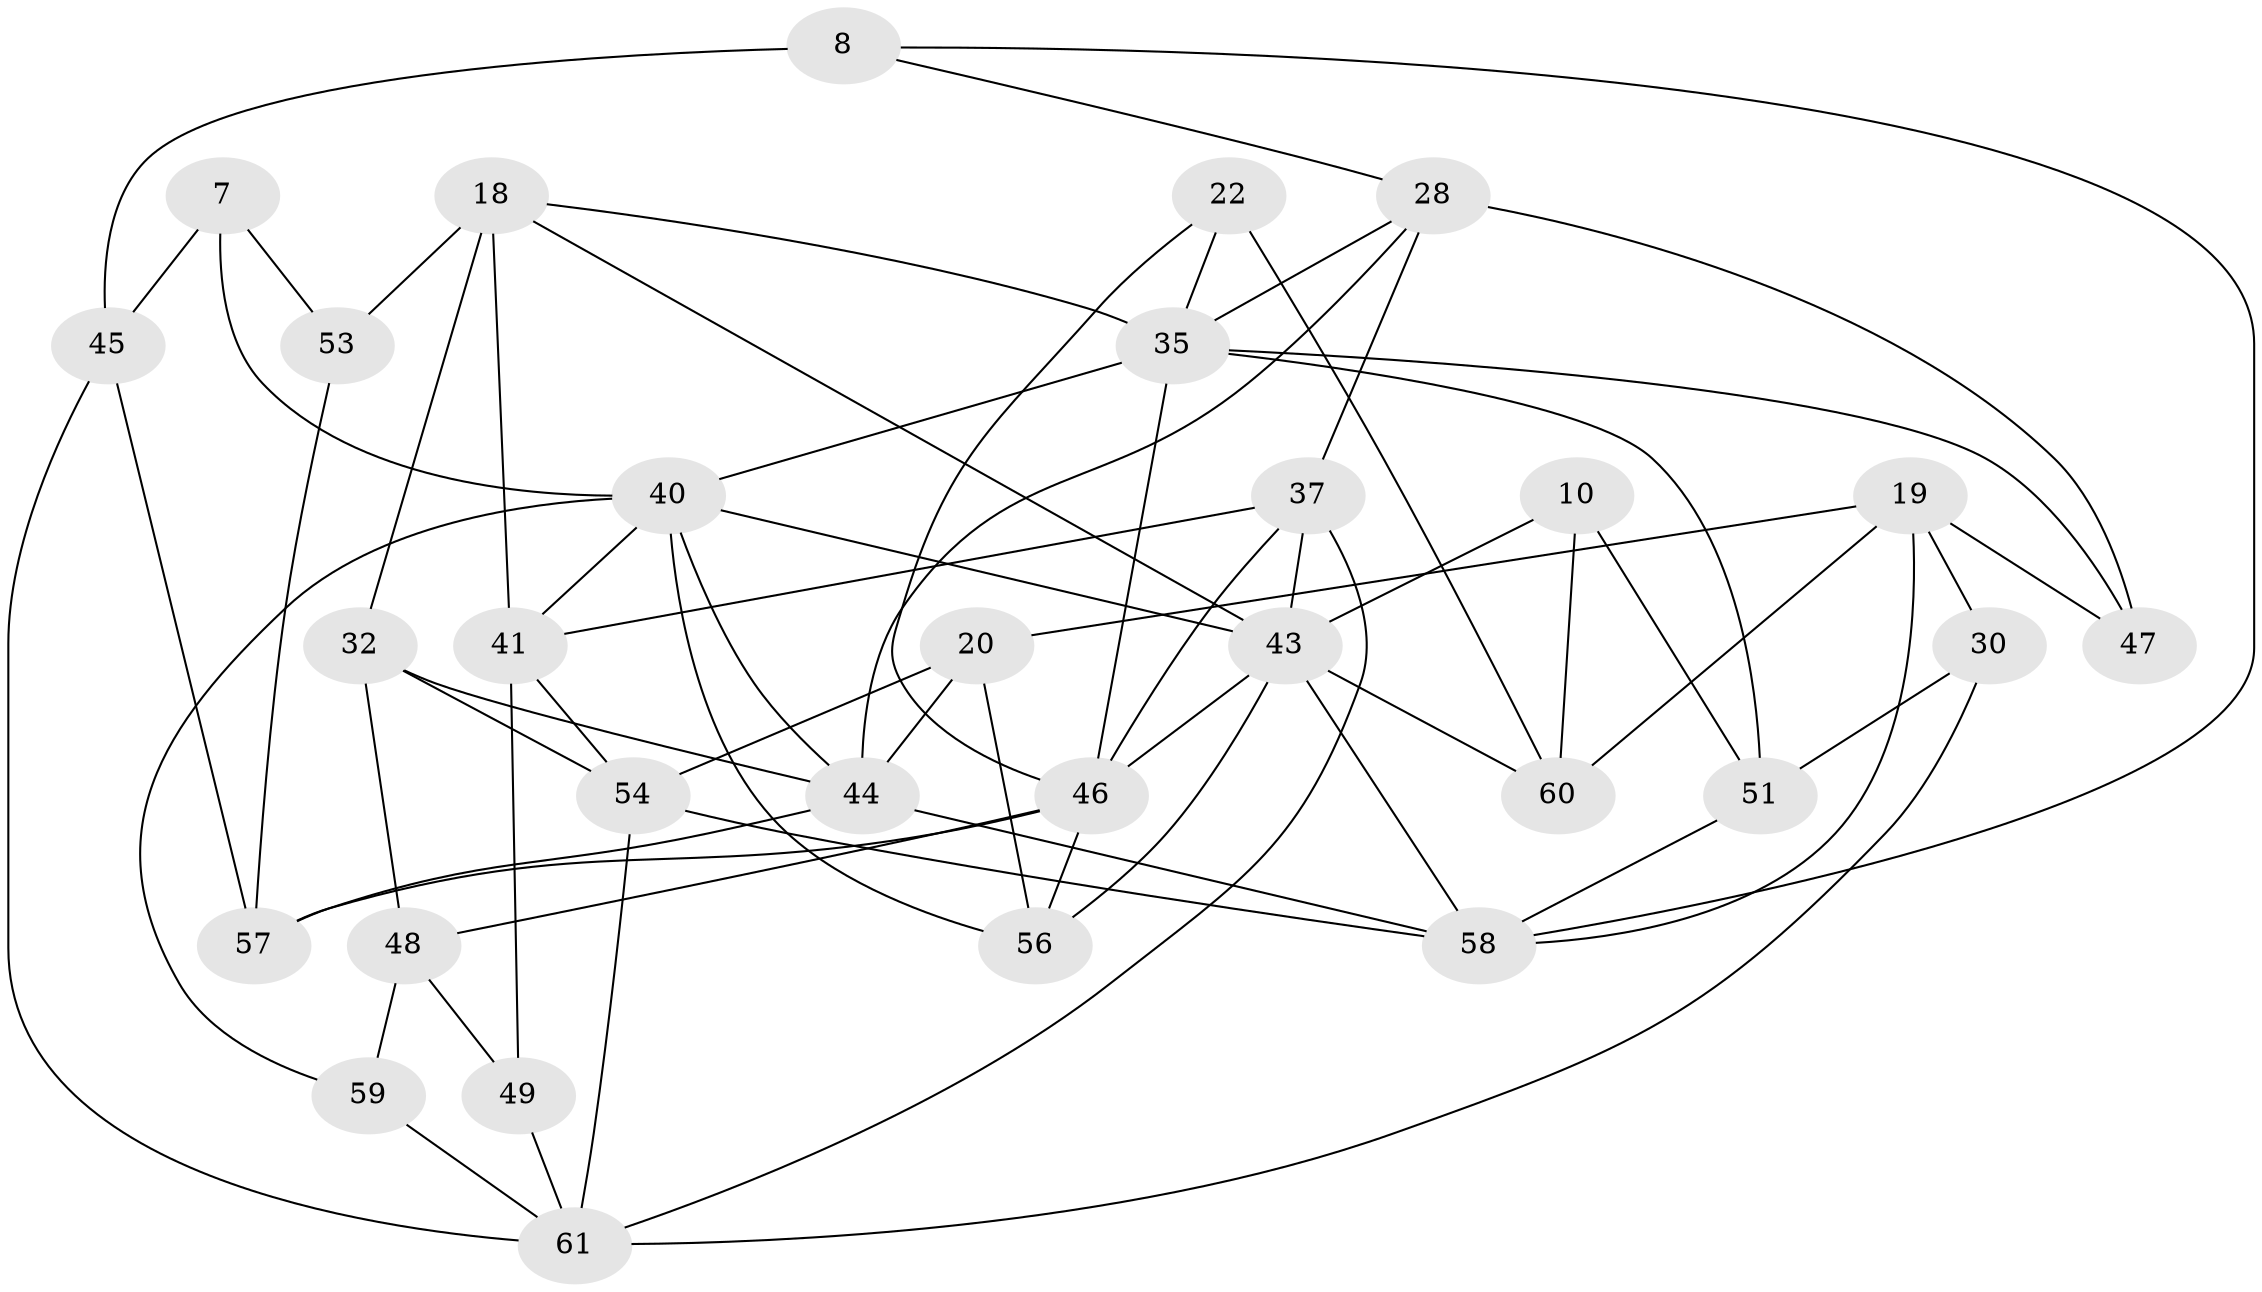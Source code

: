 // original degree distribution, {4: 1.0}
// Generated by graph-tools (version 1.1) at 2025/59/03/09/25 04:59:03]
// undirected, 30 vertices, 68 edges
graph export_dot {
graph [start="1"]
  node [color=gray90,style=filled];
  7;
  8;
  10;
  18 [super="+6"];
  19 [super="+4+5"];
  20 [super="+16"];
  22;
  28 [super="+24"];
  30;
  32;
  35 [super="+33+29+23"];
  37 [super="+13"];
  40 [super="+11+14+31"];
  41 [super="+15"];
  43 [super="+36+38"];
  44 [super="+27"];
  45 [super="+34"];
  46 [super="+9+42"];
  47;
  48 [super="+21"];
  49;
  51 [super="+26"];
  53;
  54 [super="+12"];
  56 [super="+1"];
  57;
  58 [super="+2+50+52"];
  59;
  60 [super="+55"];
  61 [super="+17"];
  7 -- 53;
  7 -- 40;
  7 -- 45 [weight=2];
  8 -- 58;
  8 -- 45 [weight=2];
  8 -- 28;
  10 -- 60 [weight=2];
  10 -- 51;
  10 -- 43;
  18 -- 32;
  18 -- 53 [weight=2];
  18 -- 41;
  18 -- 43;
  18 -- 35;
  19 -- 47 [weight=2];
  19 -- 60;
  19 -- 20 [weight=2];
  19 -- 58 [weight=2];
  19 -- 30;
  20 -- 56 [weight=2];
  20 -- 54;
  20 -- 44;
  22 -- 35;
  22 -- 60 [weight=2];
  22 -- 46;
  28 -- 47;
  28 -- 37 [weight=2];
  28 -- 35;
  28 -- 44;
  30 -- 61;
  30 -- 51 [weight=2];
  32 -- 44;
  32 -- 54;
  32 -- 48;
  35 -- 40 [weight=2];
  35 -- 51 [weight=2];
  35 -- 46 [weight=2];
  35 -- 47;
  37 -- 46;
  37 -- 43;
  37 -- 41;
  37 -- 61;
  40 -- 41;
  40 -- 59;
  40 -- 43 [weight=3];
  40 -- 56;
  40 -- 44;
  41 -- 49 [weight=2];
  41 -- 54;
  43 -- 58 [weight=3];
  43 -- 46;
  43 -- 56;
  43 -- 60;
  44 -- 57;
  44 -- 58;
  45 -- 57;
  45 -- 61;
  46 -- 56 [weight=2];
  46 -- 48 [weight=2];
  46 -- 57;
  48 -- 49;
  48 -- 59 [weight=2];
  49 -- 61;
  51 -- 58;
  53 -- 57;
  54 -- 58 [weight=2];
  54 -- 61;
  59 -- 61;
}
